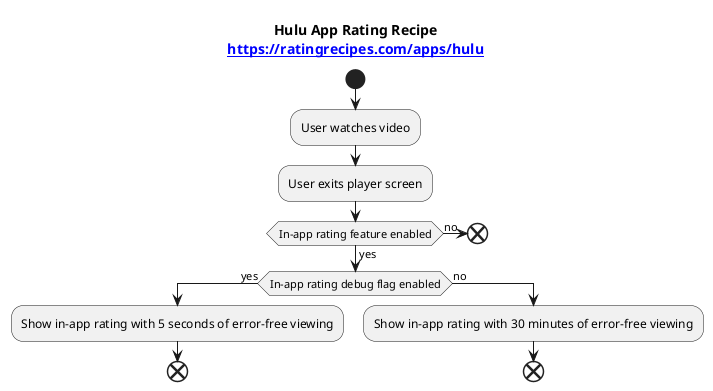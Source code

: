 @startuml

title Hulu App Rating Recipe\n[[https://ratingrecipes.com/apps/hulu]]

start

:User watches video;
:User exits player screen;
if (In-app rating feature enabled) then (yes)
    if (In-app rating debug flag enabled) then (yes)
        :Show in-app rating with 5 seconds of error-free viewing;
        end
    else (no)
        :Show in-app rating with 30 minutes of error-free viewing;
        end
    endif
else (no)
    end
endif


@enduml
